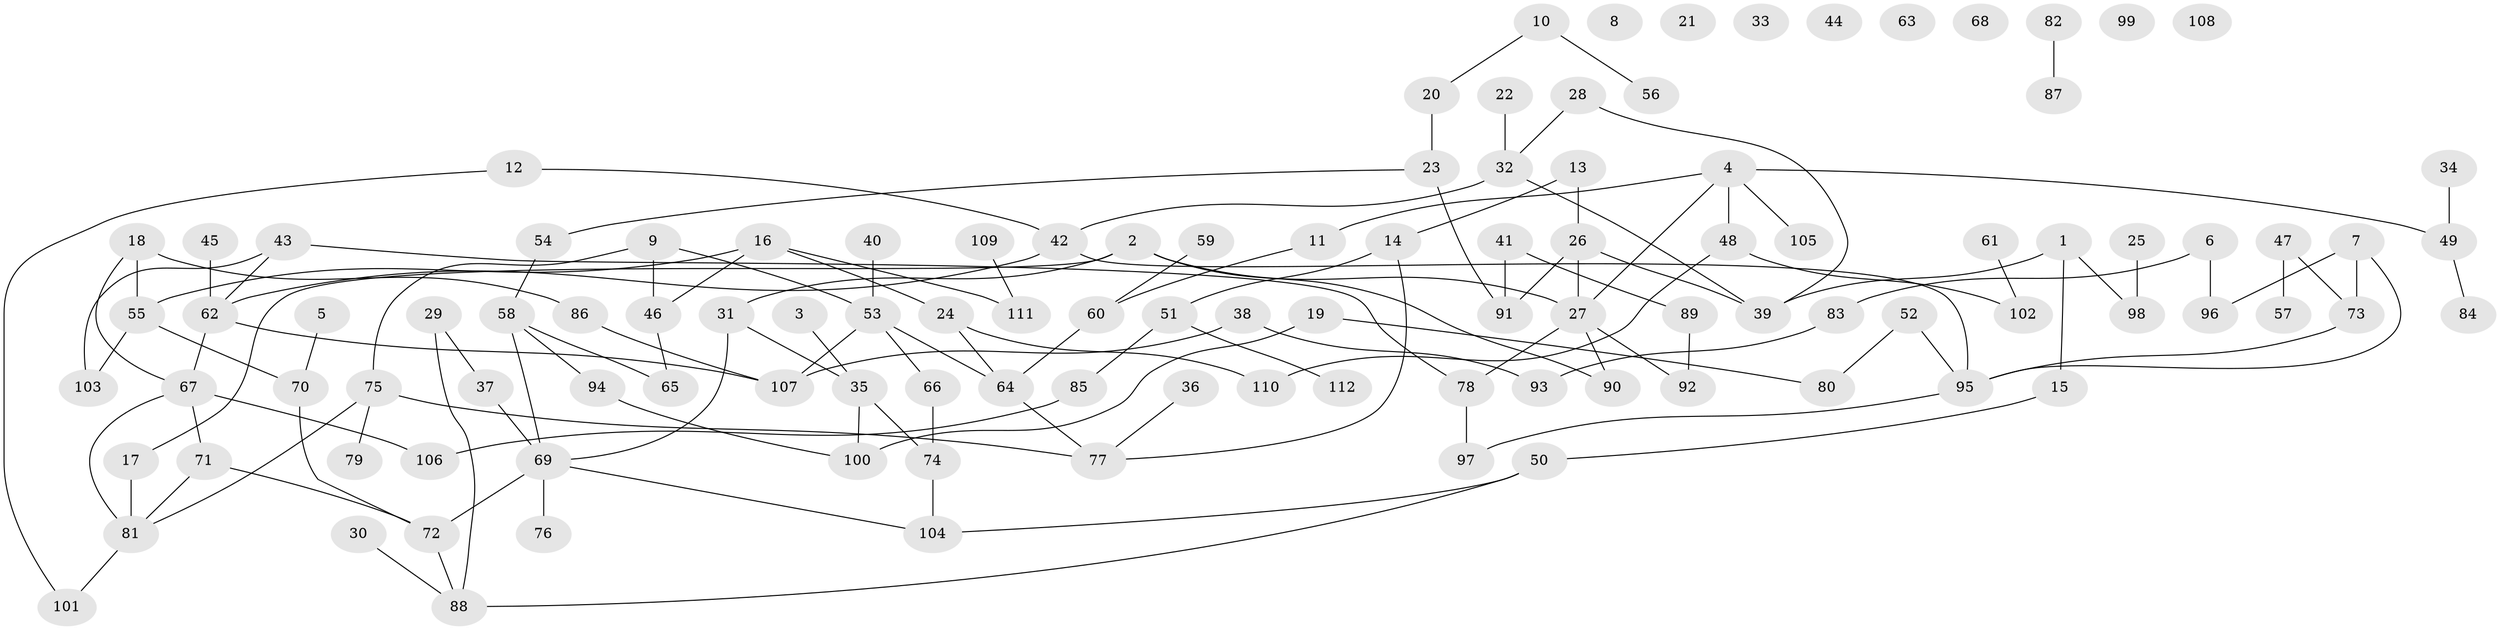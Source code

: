 // coarse degree distribution, {3: 0.1891891891891892, 1: 0.20270270270270271, 5: 0.12162162162162163, 2: 0.22972972972972974, 0: 0.12162162162162163, 6: 0.02702702702702703, 4: 0.0945945945945946, 8: 0.013513513513513514}
// Generated by graph-tools (version 1.1) at 2025/23/03/03/25 07:23:24]
// undirected, 112 vertices, 133 edges
graph export_dot {
graph [start="1"]
  node [color=gray90,style=filled];
  1;
  2;
  3;
  4;
  5;
  6;
  7;
  8;
  9;
  10;
  11;
  12;
  13;
  14;
  15;
  16;
  17;
  18;
  19;
  20;
  21;
  22;
  23;
  24;
  25;
  26;
  27;
  28;
  29;
  30;
  31;
  32;
  33;
  34;
  35;
  36;
  37;
  38;
  39;
  40;
  41;
  42;
  43;
  44;
  45;
  46;
  47;
  48;
  49;
  50;
  51;
  52;
  53;
  54;
  55;
  56;
  57;
  58;
  59;
  60;
  61;
  62;
  63;
  64;
  65;
  66;
  67;
  68;
  69;
  70;
  71;
  72;
  73;
  74;
  75;
  76;
  77;
  78;
  79;
  80;
  81;
  82;
  83;
  84;
  85;
  86;
  87;
  88;
  89;
  90;
  91;
  92;
  93;
  94;
  95;
  96;
  97;
  98;
  99;
  100;
  101;
  102;
  103;
  104;
  105;
  106;
  107;
  108;
  109;
  110;
  111;
  112;
  1 -- 15;
  1 -- 39;
  1 -- 98;
  2 -- 17;
  2 -- 27;
  2 -- 31;
  2 -- 90;
  3 -- 35;
  4 -- 11;
  4 -- 27;
  4 -- 48;
  4 -- 49;
  4 -- 105;
  5 -- 70;
  6 -- 83;
  6 -- 96;
  7 -- 73;
  7 -- 95;
  7 -- 96;
  9 -- 46;
  9 -- 53;
  9 -- 75;
  10 -- 20;
  10 -- 56;
  11 -- 60;
  12 -- 42;
  12 -- 101;
  13 -- 14;
  13 -- 26;
  14 -- 51;
  14 -- 77;
  15 -- 50;
  16 -- 24;
  16 -- 46;
  16 -- 55;
  16 -- 111;
  17 -- 81;
  18 -- 55;
  18 -- 67;
  18 -- 86;
  19 -- 80;
  19 -- 100;
  20 -- 23;
  22 -- 32;
  23 -- 54;
  23 -- 91;
  24 -- 64;
  24 -- 110;
  25 -- 98;
  26 -- 27;
  26 -- 39;
  26 -- 91;
  27 -- 78;
  27 -- 90;
  27 -- 92;
  28 -- 32;
  28 -- 39;
  29 -- 37;
  29 -- 88;
  30 -- 88;
  31 -- 35;
  31 -- 69;
  32 -- 39;
  32 -- 42;
  34 -- 49;
  35 -- 74;
  35 -- 100;
  36 -- 77;
  37 -- 69;
  38 -- 93;
  38 -- 107;
  40 -- 53;
  41 -- 89;
  41 -- 91;
  42 -- 62;
  42 -- 95;
  43 -- 62;
  43 -- 78;
  43 -- 103;
  45 -- 62;
  46 -- 65;
  47 -- 57;
  47 -- 73;
  48 -- 102;
  48 -- 110;
  49 -- 84;
  50 -- 88;
  50 -- 104;
  51 -- 85;
  51 -- 112;
  52 -- 80;
  52 -- 95;
  53 -- 64;
  53 -- 66;
  53 -- 107;
  54 -- 58;
  55 -- 70;
  55 -- 103;
  58 -- 65;
  58 -- 69;
  58 -- 94;
  59 -- 60;
  60 -- 64;
  61 -- 102;
  62 -- 67;
  62 -- 107;
  64 -- 77;
  66 -- 74;
  67 -- 71;
  67 -- 81;
  67 -- 106;
  69 -- 72;
  69 -- 76;
  69 -- 104;
  70 -- 72;
  71 -- 72;
  71 -- 81;
  72 -- 88;
  73 -- 95;
  74 -- 104;
  75 -- 77;
  75 -- 79;
  75 -- 81;
  78 -- 97;
  81 -- 101;
  82 -- 87;
  83 -- 93;
  85 -- 106;
  86 -- 107;
  89 -- 92;
  94 -- 100;
  95 -- 97;
  109 -- 111;
}
